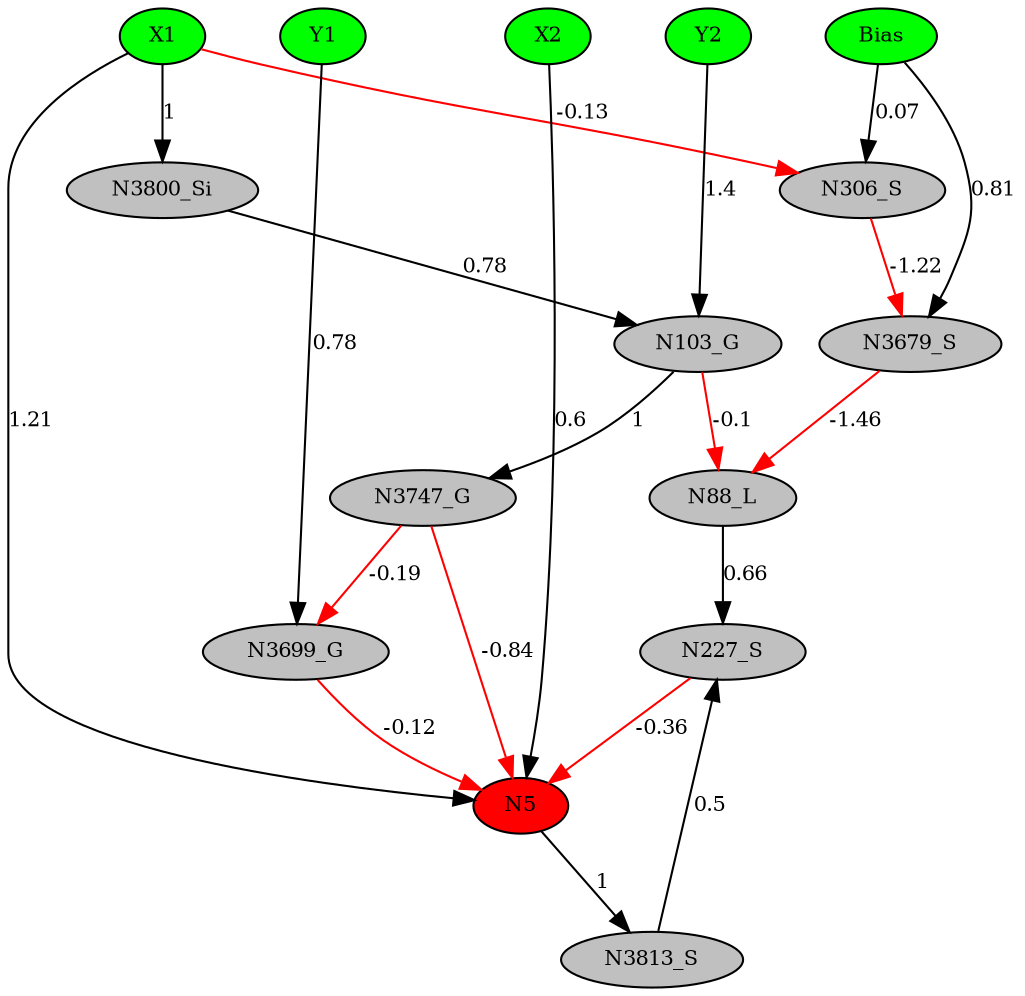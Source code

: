digraph g { 
N0 [shape=ellipse, label=Bias,fontsize=10,height=0.1,width=0.1,style=filled,fillcolor=green]
N1[shape=ellipse label=X1,fontsize=10,height=0.1,width=0.1,style=filled,fillcolor=green]
N2[shape=ellipse label=Y1,fontsize=10,height=0.1,width=0.1,style=filled,fillcolor=green]
N3[shape=ellipse label=X2,fontsize=10,height=0.1,width=0.1,style=filled,fillcolor=green]
N4[shape=ellipse label=Y2,fontsize=10,height=0.1,width=0.1,style=filled,fillcolor=green]
N5[shape=ellipse,fontsize = 10, height = 0.1, width = 0.1, style = filled, fillcolor = red]
N88[shape=ellipse, label=N88_L,fontsize=10,height=0.1,width=0.1,style=filled,fillcolor=gray]
N103[shape=ellipse, label=N103_G,fontsize=10,height=0.1,width=0.1,style=filled,fillcolor=gray]
N227[shape=ellipse, label=N227_S,fontsize=10,height=0.1,width=0.1,style=filled,fillcolor=gray]
N306[shape=ellipse, label=N306_S,fontsize=10,height=0.1,width=0.1,style=filled,fillcolor=gray]
N3679[shape=ellipse, label=N3679_S,fontsize=10,height=0.1,width=0.1,style=filled,fillcolor=gray]
N3699[shape=ellipse, label=N3699_G,fontsize=10,height=0.1,width=0.1,style=filled,fillcolor=gray]
N3747[shape=ellipse, label=N3747_G,fontsize=10,height=0.1,width=0.1,style=filled,fillcolor=gray]
N3800[shape=ellipse, label=N3800_Si,fontsize=10,height=0.1,width=0.1,style=filled,fillcolor=gray]
N3813[shape=ellipse, label=N3813_S,fontsize=10,height=0.1,width=0.1,style=filled,fillcolor=gray]
N1 -> N5 [color=black] [ label=1.21,fontsize=10]
N3 -> N5 [color=black] [ label=0.6,fontsize=10]
N4 -> N103 [color=black] [ label=1.4,fontsize=10]
N103 -> N88 [color=red] [arrowType=inv][ label=-0.1,fontsize=10]
N88 -> N227 [color=black] [ label=0.66,fontsize=10]
N227 -> N5 [color=red] [arrowType=inv][ label=-0.36,fontsize=10]
N0 -> N306 [color=black] [ label=0.07,fontsize=10]
N1 -> N306 [color=red] [arrowType=inv][ label=-0.13,fontsize=10]
N306 -> N3679 [color=red] [arrowType=inv][ label=-1.22,fontsize=10]
N3679 -> N88 [color=red] [arrowType=inv][ label=-1.46,fontsize=10]
N2 -> N3699 [color=black] [ label=0.78,fontsize=10]
N3699 -> N5 [color=red] [arrowType=inv][ label=-0.12,fontsize=10]
N103 -> N3747 [color=black] [ label=1,fontsize=10]
N3747 -> N5 [color=red] [arrowType=inv][ label=-0.84,fontsize=10]
N3747 -> N3699 [color=red] [arrowType=inv][ label=-0.19,fontsize=10]
N1 -> N3800 [color=black] [ label=1,fontsize=10]
N3800 -> N103 [color=black] [ label=0.78,fontsize=10]
N5 -> N3813 [color=black] [ label=1,fontsize=10]
N3813 -> N227 [color=black] [ label=0.5,fontsize=10]
N0 -> N3679 [color=black] [ label=0.81,fontsize=10]
 { rank=same; 
N5
 } 
 { rank=same; 
N1 ->N2 ->N3 ->N4 ->N0 [style=invis]
 } 
}
